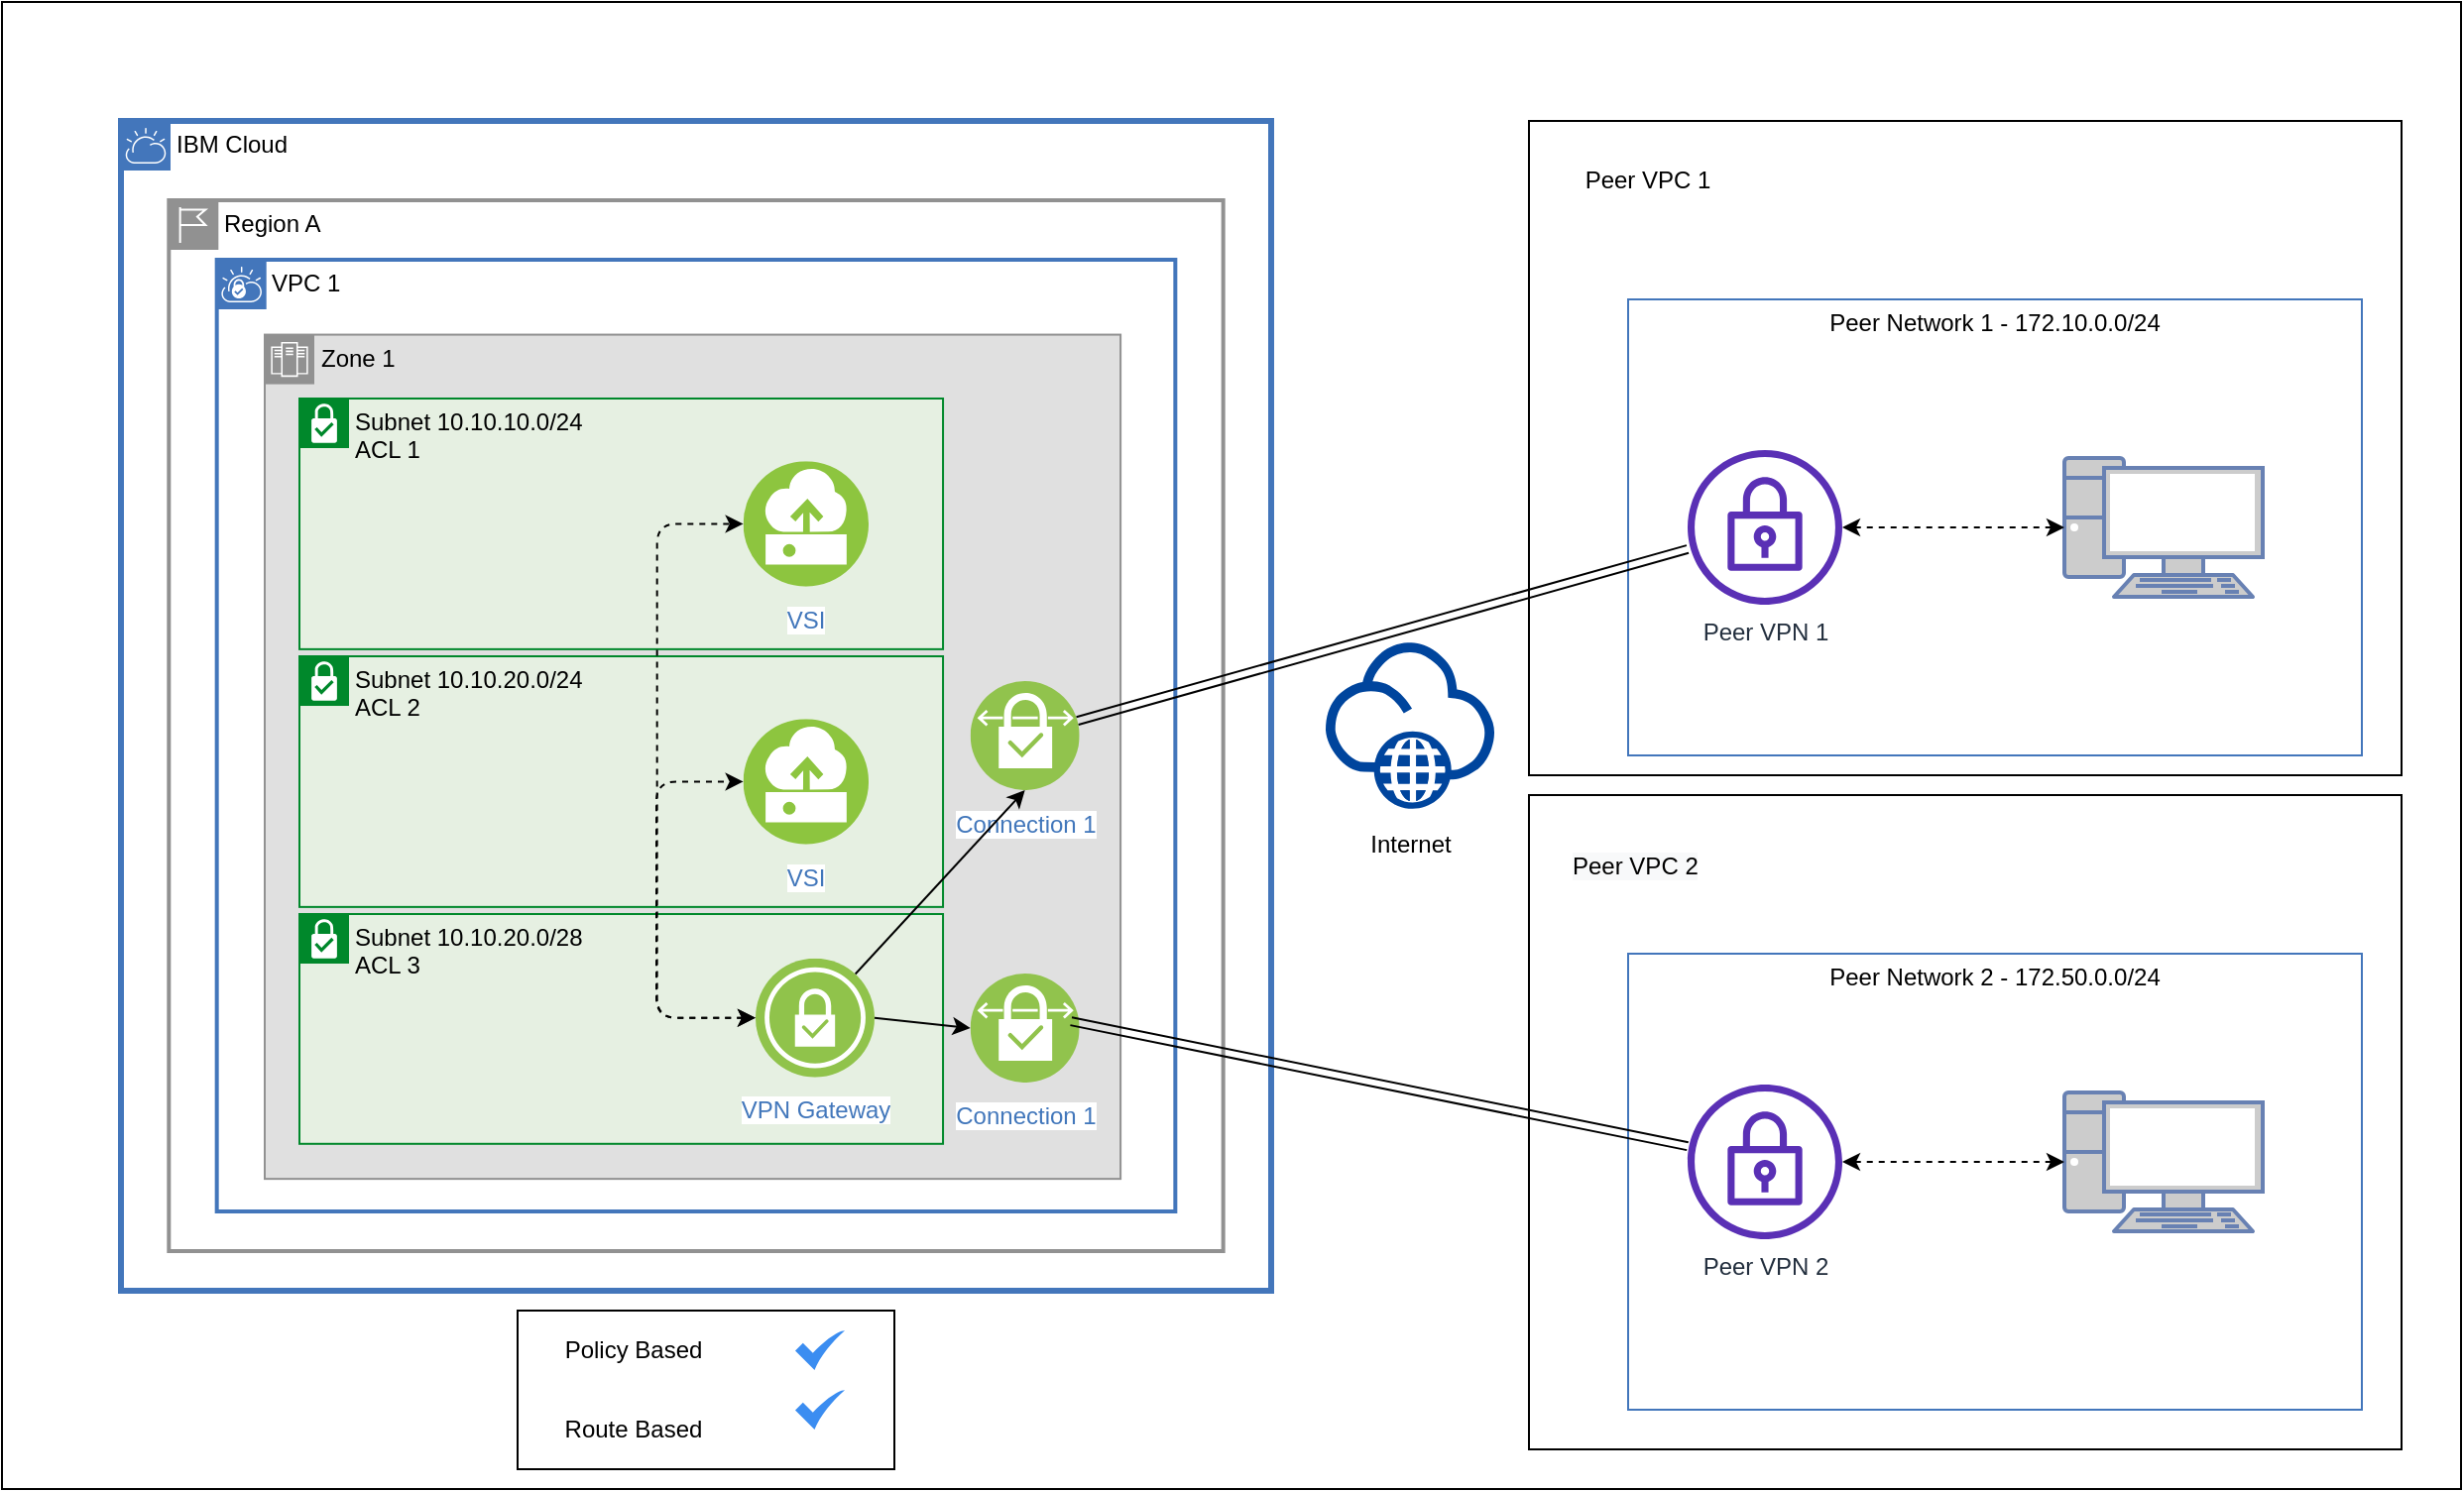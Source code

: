 <mxfile version="13.6.2" type="device"><diagram id="Ht1M8jgEwFfnCIfOTk4-" name="Page-1"><mxGraphModel dx="2470" dy="2629" grid="1" gridSize="10" guides="1" tooltips="1" connect="1" arrows="1" fold="1" page="1" pageScale="1" pageWidth="1169" pageHeight="827" math="0" shadow="0"><root><mxCell id="0"/><mxCell id="1" parent="0"/><mxCell id="_c_h5klEpq9rhXISuvbN-33" value="" style="rounded=0;whiteSpace=wrap;html=1;labelBackgroundColor=none;fontColor=#000000;" parent="1" vertex="1"><mxGeometry x="-30" y="-850" width="1240" height="750" as="geometry"/></mxCell><mxCell id="N8gKXwGJl3MeEFQJsVmq-95" value="" style="rounded=0;whiteSpace=wrap;html=1;" vertex="1" parent="1"><mxGeometry x="740" y="-450" width="440" height="330" as="geometry"/></mxCell><mxCell id="_c_h5klEpq9rhXISuvbN-24" value="" style="group" parent="1" vertex="1" connectable="0"><mxGeometry x="180" y="-790" width="1000" height="610" as="geometry"/></mxCell><mxCell id="_c_h5klEpq9rhXISuvbN-23" value="" style="group" parent="_c_h5klEpq9rhXISuvbN-24" vertex="1" connectable="0"><mxGeometry x="-150" width="1150" height="610" as="geometry"/></mxCell><mxCell id="_c_h5klEpq9rhXISuvbN-1" value="IBM Cloud" style="shape=mxgraph.ibm.box;prType=cloud;fontStyle=0;verticalAlign=top;align=left;spacingLeft=32;spacingTop=4;fillColor=none;rounded=0;whiteSpace=wrap;html=1;strokeColor=#4376BB;strokeWidth=3;dashed=0;container=0;spacing=-4;collapsible=0;expand=0;recursiveResize=0;" parent="_c_h5klEpq9rhXISuvbN-23" vertex="1"><mxGeometry width="580" height="590" as="geometry"/></mxCell><mxCell id="_c_h5klEpq9rhXISuvbN-2" value="Region A" style="shape=mxgraph.ibm.box;prType=region;fontStyle=0;verticalAlign=top;align=left;spacingLeft=32;spacingTop=4;fillColor=none;rounded=0;whiteSpace=wrap;html=1;strokeColor=#919191;strokeWidth=2;dashed=0;container=1;spacing=-4;collapsible=0;expand=0;recursiveResize=0;" parent="_c_h5klEpq9rhXISuvbN-23" vertex="1"><mxGeometry x="24.167" y="40" width="531.667" height="530" as="geometry"/></mxCell><mxCell id="_c_h5klEpq9rhXISuvbN-3" value="VPC 1" style="shape=mxgraph.ibm.box;prType=vpc;fontStyle=0;verticalAlign=top;align=left;spacingLeft=32;spacingTop=4;fillColor=none;rounded=0;whiteSpace=wrap;html=1;strokeColor=#4376BB;strokeWidth=2;dashed=0;container=1;spacing=-4;collapsible=0;expand=0;recursiveResize=0;" parent="_c_h5klEpq9rhXISuvbN-2" vertex="1"><mxGeometry x="24.167" y="30" width="483.333" height="480" as="geometry"/></mxCell><mxCell id="_c_h5klEpq9rhXISuvbN-4" value="Zone 1" style="shape=mxgraph.ibm.box;prType=zone;fontStyle=0;verticalAlign=top;align=left;spacingLeft=32;spacingTop=4;fillColor=#E0E0E0;rounded=0;whiteSpace=wrap;html=1;strokeColor=#919191;strokeWidth=1;dashed=0;container=0;spacing=-4;collapsible=0;expand=0;recursiveResize=0;" parent="_c_h5klEpq9rhXISuvbN-3" vertex="1"><mxGeometry x="24.167" y="37.792" width="431.548" height="425.78" as="geometry"/></mxCell><mxCell id="_c_h5klEpq9rhXISuvbN-5" value="Subnet 10.10.10.0/24&lt;br&gt;ACL 1" style="shape=mxgraph.ibm.box;prType=subnet;fontStyle=0;verticalAlign=top;align=left;spacingLeft=32;spacingTop=4;fillColor=#E6F0E2;rounded=0;whiteSpace=wrap;html=1;strokeColor=#00882B;strokeWidth=1;dashed=0;container=1;spacing=-4;collapsible=0;expand=0;recursiveResize=0;" parent="_c_h5klEpq9rhXISuvbN-3" vertex="1"><mxGeometry x="41.666" y="70" width="324.524" height="126.429" as="geometry"/></mxCell><mxCell id="_c_h5klEpq9rhXISuvbN-10" value="VSI" style="aspect=fixed;perimeter=ellipsePerimeter;html=1;align=center;shadow=0;dashed=0;fontColor=#4277BB;labelBackgroundColor=#ffffff;fontSize=12;spacingTop=3;image;image=img/lib/ibm/vpc/Instance.svg;" parent="_c_h5klEpq9rhXISuvbN-5" vertex="1"><mxGeometry x="223.81" y="31.607" width="63.214" height="63.214" as="geometry"/></mxCell><mxCell id="_c_h5klEpq9rhXISuvbN-11" value="Subnet 10.10.20.0/24&lt;br&gt;ACL 2" style="shape=mxgraph.ibm.box;prType=subnet;fontStyle=0;verticalAlign=top;align=left;spacingLeft=32;spacingTop=4;fillColor=#E6F0E2;rounded=0;whiteSpace=wrap;html=1;strokeColor=#00882B;strokeWidth=1;dashed=0;container=1;spacing=-4;collapsible=0;expand=0;recursiveResize=0;" parent="_c_h5klEpq9rhXISuvbN-3" vertex="1"><mxGeometry x="41.665" y="200.004" width="324.524" height="126.429" as="geometry"/></mxCell><mxCell id="_c_h5klEpq9rhXISuvbN-13" value="VSI" style="aspect=fixed;perimeter=ellipsePerimeter;html=1;align=center;shadow=0;dashed=0;fontColor=#4277BB;labelBackgroundColor=#ffffff;fontSize=12;spacingTop=3;image;image=img/lib/ibm/vpc/Instance.svg;" parent="_c_h5klEpq9rhXISuvbN-11" vertex="1"><mxGeometry x="223.81" y="31.607" width="63.214" height="63.214" as="geometry"/></mxCell><mxCell id="_c_h5klEpq9rhXISuvbN-6" value="Subnet 10.10.20.0/28&lt;br&gt;ACL 3" style="shape=mxgraph.ibm.box;prType=subnet;fontStyle=0;verticalAlign=top;align=left;spacingLeft=32;spacingTop=4;fillColor=#E6F0E2;rounded=0;whiteSpace=wrap;html=1;strokeColor=#00882B;strokeWidth=1;dashed=0;container=1;spacing=-4;collapsible=0;expand=0;recursiveResize=0;" parent="_c_h5klEpq9rhXISuvbN-3" vertex="1"><mxGeometry x="41.665" y="329.999" width="324.524" height="115.893" as="geometry"/></mxCell><mxCell id="_c_h5klEpq9rhXISuvbN-8" value="VPN Gateway" style="aspect=fixed;perimeter=ellipsePerimeter;html=1;align=center;shadow=0;dashed=0;fontColor=#4277BB;labelBackgroundColor=none;fontSize=12;spacingTop=3;image;image=img/lib/ibm/vpc/VPNGateway.svg;" parent="_c_h5klEpq9rhXISuvbN-6" vertex="1"><mxGeometry x="230" y="22.34" width="60" height="60" as="geometry"/></mxCell><mxCell id="_c_h5klEpq9rhXISuvbN-22" value="Connection 1" style="aspect=fixed;perimeter=ellipsePerimeter;html=1;align=center;shadow=0;dashed=0;fontColor=#4277BB;labelBackgroundColor=#ffffff;fontSize=12;spacingTop=3;image;image=img/lib/ibm/vpc/VPNConnection.svg;" parent="_c_h5klEpq9rhXISuvbN-3" vertex="1"><mxGeometry x="380" y="360" width="55.01" height="55.01" as="geometry"/></mxCell><mxCell id="N8gKXwGJl3MeEFQJsVmq-12" style="rounded=0;orthogonalLoop=1;jettySize=auto;html=1;entryX=0;entryY=0.5;entryDx=0;entryDy=0;exitX=1;exitY=0.5;exitDx=0;exitDy=0;" edge="1" parent="_c_h5klEpq9rhXISuvbN-3" source="_c_h5klEpq9rhXISuvbN-8" target="_c_h5klEpq9rhXISuvbN-22"><mxGeometry relative="1" as="geometry"><mxPoint x="332.667" y="392" as="sourcePoint"/></mxGeometry></mxCell><mxCell id="N8gKXwGJl3MeEFQJsVmq-13" value="" style="html=1;labelBackgroundColor=#ffffff;startArrow=classic;startFill=1;startSize=6;endArrow=classic;endFill=1;endSize=6;jettySize=auto;orthogonalLoop=1;strokeWidth=1;dashed=1;fontSize=14;entryX=0;entryY=0.5;entryDx=0;entryDy=0;exitX=0;exitY=0.5;exitDx=0;exitDy=0;edgeStyle=elbowEdgeStyle;" edge="1" parent="_c_h5klEpq9rhXISuvbN-3" source="_c_h5klEpq9rhXISuvbN-8" target="_c_h5klEpq9rhXISuvbN-10"><mxGeometry width="60" height="60" relative="1" as="geometry"><mxPoint x="171.667" y="354.83" as="sourcePoint"/><mxPoint x="231.667" y="294.83" as="targetPoint"/><Array as="points"><mxPoint x="222" y="260"/></Array></mxGeometry></mxCell><mxCell id="N8gKXwGJl3MeEFQJsVmq-16" value="" style="html=1;labelBackgroundColor=#ffffff;startArrow=classic;startFill=1;startSize=6;endArrow=classic;endFill=1;endSize=6;jettySize=auto;orthogonalLoop=1;strokeWidth=1;dashed=1;fontSize=14;exitX=0;exitY=0.5;exitDx=0;exitDy=0;edgeStyle=elbowEdgeStyle;entryX=0;entryY=0.5;entryDx=0;entryDy=0;" edge="1" parent="_c_h5klEpq9rhXISuvbN-3" source="_c_h5klEpq9rhXISuvbN-8" target="_c_h5klEpq9rhXISuvbN-13"><mxGeometry width="60" height="60" relative="1" as="geometry"><mxPoint x="271.667" y="390" as="sourcePoint"/><mxPoint x="261.667" y="130" as="targetPoint"/><Array as="points"><mxPoint x="221.665" y="260.004"/></Array></mxGeometry></mxCell><mxCell id="N8gKXwGJl3MeEFQJsVmq-92" value="Connection 1" style="aspect=fixed;perimeter=ellipsePerimeter;html=1;align=center;shadow=0;dashed=0;fontColor=#4277BB;labelBackgroundColor=#ffffff;fontSize=12;spacingTop=3;image;image=img/lib/ibm/vpc/VPNConnection.svg;" vertex="1" parent="_c_h5klEpq9rhXISuvbN-3"><mxGeometry x="380" y="212.5" width="55.01" height="55.01" as="geometry"/></mxCell><mxCell id="N8gKXwGJl3MeEFQJsVmq-94" style="edgeStyle=none;rounded=0;orthogonalLoop=1;jettySize=auto;html=1;entryX=0.5;entryY=1;entryDx=0;entryDy=0;" edge="1" parent="_c_h5klEpq9rhXISuvbN-3" source="_c_h5klEpq9rhXISuvbN-8" target="N8gKXwGJl3MeEFQJsVmq-92"><mxGeometry relative="1" as="geometry"/></mxCell><mxCell id="N8gKXwGJl3MeEFQJsVmq-7" value="" style="rounded=0;whiteSpace=wrap;html=1;" vertex="1" parent="_c_h5klEpq9rhXISuvbN-23"><mxGeometry x="710" width="440" height="330" as="geometry"/></mxCell><mxCell id="N8gKXwGJl3MeEFQJsVmq-8" value="Peer Network 1 - 172.10.0.0/24" style="fontStyle=0;verticalAlign=top;align=center;spacingTop=-2;fillColor=none;rounded=0;whiteSpace=wrap;html=1;strokeColor=#4376BB;strokeWidth=1;dashed=0;container=1;collapsible=0;expand=0;recursiveResize=0;" vertex="1" parent="_c_h5klEpq9rhXISuvbN-23"><mxGeometry x="760" y="90" width="370" height="230" as="geometry"/></mxCell><mxCell id="N8gKXwGJl3MeEFQJsVmq-89" value="Peer VPN 1" style="outlineConnect=0;fontColor=#232F3E;gradientColor=none;fillColor=#5A30B5;strokeColor=none;dashed=0;verticalLabelPosition=bottom;verticalAlign=top;align=center;html=1;fontSize=12;fontStyle=0;aspect=fixed;pointerEvents=1;shape=mxgraph.aws4.vpn_gateway;" vertex="1" parent="N8gKXwGJl3MeEFQJsVmq-8"><mxGeometry x="30" y="76.0" width="78" height="78" as="geometry"/></mxCell><mxCell id="N8gKXwGJl3MeEFQJsVmq-90" value="" style="fontColor=#0066CC;verticalAlign=top;verticalLabelPosition=bottom;labelPosition=center;align=center;html=1;outlineConnect=0;fillColor=#CCCCCC;strokeColor=#6881B3;gradientColor=none;gradientDirection=north;strokeWidth=2;shape=mxgraph.networks.pc;" vertex="1" parent="N8gKXwGJl3MeEFQJsVmq-8"><mxGeometry x="220" y="80.0" width="100" height="70" as="geometry"/></mxCell><mxCell id="N8gKXwGJl3MeEFQJsVmq-91" value="" style="html=1;labelBackgroundColor=#ffffff;startArrow=classic;startFill=1;startSize=6;endArrow=classic;endFill=1;endSize=6;jettySize=auto;orthogonalLoop=1;strokeWidth=1;dashed=1;fontSize=14;entryX=0;entryY=0.5;entryDx=0;entryDy=0;entryPerimeter=0;" edge="1" source="N8gKXwGJl3MeEFQJsVmq-89" target="N8gKXwGJl3MeEFQJsVmq-90" parent="N8gKXwGJl3MeEFQJsVmq-8"><mxGeometry width="60" height="60" relative="1" as="geometry"><mxPoint x="-890" y="420" as="sourcePoint"/><mxPoint x="-830" y="360" as="targetPoint"/></mxGeometry></mxCell><mxCell id="N8gKXwGJl3MeEFQJsVmq-93" style="edgeStyle=none;rounded=0;orthogonalLoop=1;jettySize=auto;html=1;shape=link;" edge="1" parent="_c_h5klEpq9rhXISuvbN-23" source="N8gKXwGJl3MeEFQJsVmq-92" target="N8gKXwGJl3MeEFQJsVmq-89"><mxGeometry relative="1" as="geometry"/></mxCell><mxCell id="N8gKXwGJl3MeEFQJsVmq-96" value="Peer VPC 1" style="text;html=1;strokeColor=none;fillColor=none;align=center;verticalAlign=middle;whiteSpace=wrap;rounded=0;" vertex="1" parent="_c_h5klEpq9rhXISuvbN-23"><mxGeometry x="730" y="20" width="80" height="20" as="geometry"/></mxCell><mxCell id="_c_h5klEpq9rhXISuvbN-32" value="Internet" style="aspect=fixed;perimeter=ellipsePerimeter;html=1;align=center;shadow=0;dashed=0;labelBackgroundColor=#ffffff;fontSize=12;spacingTop=3;image;image=img/lib/ibm/vpc/Internet.svg;" parent="_c_h5klEpq9rhXISuvbN-24" vertex="1"><mxGeometry x="457.5" y="262.5" width="85" height="85" as="geometry"/></mxCell><mxCell id="N8gKXwGJl3MeEFQJsVmq-83" value="" style="group" vertex="1" connectable="0" parent="1"><mxGeometry x="230" y="-190" width="190" height="80" as="geometry"/></mxCell><mxCell id="N8gKXwGJl3MeEFQJsVmq-68" value="" style="shape=table;html=1;whiteSpace=wrap;startSize=0;container=1;collapsible=0;childLayout=tableLayout;columnLines=0;rowLines=0;" vertex="1" parent="N8gKXwGJl3MeEFQJsVmq-83"><mxGeometry width="190" height="80" as="geometry"/></mxCell><mxCell id="N8gKXwGJl3MeEFQJsVmq-69" value="" style="shape=partialRectangle;html=1;whiteSpace=wrap;collapsible=0;dropTarget=0;pointerEvents=0;fillColor=none;top=0;left=0;bottom=0;right=0;points=[[0,0.5],[1,0.5]];portConstraint=eastwest;" vertex="1" parent="N8gKXwGJl3MeEFQJsVmq-68"><mxGeometry width="190" height="40" as="geometry"/></mxCell><mxCell id="N8gKXwGJl3MeEFQJsVmq-70" value="Policy Based" style="shape=partialRectangle;html=1;whiteSpace=wrap;connectable=0;fillColor=none;top=0;left=0;bottom=0;right=0;overflow=hidden;" vertex="1" parent="N8gKXwGJl3MeEFQJsVmq-69"><mxGeometry width="117" height="40" as="geometry"/></mxCell><mxCell id="N8gKXwGJl3MeEFQJsVmq-71" value="" style="shape=partialRectangle;html=1;whiteSpace=wrap;connectable=0;fillColor=none;top=0;left=0;bottom=0;right=0;overflow=hidden;" vertex="1" parent="N8gKXwGJl3MeEFQJsVmq-69"><mxGeometry x="117" width="73" height="40" as="geometry"/></mxCell><mxCell id="N8gKXwGJl3MeEFQJsVmq-73" value="" style="shape=partialRectangle;html=1;whiteSpace=wrap;collapsible=0;dropTarget=0;pointerEvents=0;fillColor=none;top=0;left=0;bottom=0;right=0;points=[[0,0.5],[1,0.5]];portConstraint=eastwest;" vertex="1" parent="N8gKXwGJl3MeEFQJsVmq-68"><mxGeometry y="40" width="190" height="40" as="geometry"/></mxCell><mxCell id="N8gKXwGJl3MeEFQJsVmq-74" value="Route Based" style="shape=partialRectangle;html=1;whiteSpace=wrap;connectable=0;fillColor=none;top=0;left=0;bottom=0;right=0;overflow=hidden;" vertex="1" parent="N8gKXwGJl3MeEFQJsVmq-73"><mxGeometry width="117" height="40" as="geometry"/></mxCell><mxCell id="N8gKXwGJl3MeEFQJsVmq-75" value="" style="shape=partialRectangle;html=1;whiteSpace=wrap;connectable=0;fillColor=none;top=0;left=0;bottom=0;right=0;overflow=hidden;" vertex="1" parent="N8gKXwGJl3MeEFQJsVmq-73"><mxGeometry x="117" width="73" height="40" as="geometry"/></mxCell><mxCell id="N8gKXwGJl3MeEFQJsVmq-81" value="" style="html=1;aspect=fixed;strokeColor=none;shadow=0;align=center;verticalAlign=top;fillColor=#3B8DF1;shape=mxgraph.gcp2.check" vertex="1" parent="N8gKXwGJl3MeEFQJsVmq-83"><mxGeometry x="140" y="10" width="25" height="20" as="geometry"/></mxCell><mxCell id="N8gKXwGJl3MeEFQJsVmq-82" value="" style="html=1;aspect=fixed;strokeColor=none;shadow=0;align=center;verticalAlign=top;fillColor=#3B8DF1;shape=mxgraph.gcp2.check" vertex="1" parent="N8gKXwGJl3MeEFQJsVmq-83"><mxGeometry x="140" y="40" width="25" height="20" as="geometry"/></mxCell><mxCell id="_c_h5klEpq9rhXISuvbN-17" value="Peer Network 2 - 172.50.0.0/24" style="fontStyle=0;verticalAlign=top;align=center;spacingTop=-2;fillColor=none;rounded=0;whiteSpace=wrap;html=1;strokeColor=#4376BB;strokeWidth=1;dashed=0;container=0;collapsible=0;expand=0;recursiveResize=0;" parent="1" vertex="1"><mxGeometry x="790" y="-370" width="370" height="230" as="geometry"/></mxCell><mxCell id="_c_h5klEpq9rhXISuvbN-19" value="Peer VPN 2" style="outlineConnect=0;fontColor=#232F3E;gradientColor=none;fillColor=#5A30B5;strokeColor=none;dashed=0;verticalLabelPosition=bottom;verticalAlign=top;align=center;html=1;fontSize=12;fontStyle=0;aspect=fixed;pointerEvents=1;shape=mxgraph.aws4.vpn_gateway;" parent="1" vertex="1"><mxGeometry x="820" y="-304" width="78" height="78" as="geometry"/></mxCell><mxCell id="N8gKXwGJl3MeEFQJsVmq-11" value="" style="fontColor=#0066CC;verticalAlign=top;verticalLabelPosition=bottom;labelPosition=center;align=center;html=1;outlineConnect=0;fillColor=#CCCCCC;strokeColor=#6881B3;gradientColor=none;gradientDirection=north;strokeWidth=2;shape=mxgraph.networks.pc;" vertex="1" parent="1"><mxGeometry x="1010" y="-300.0" width="100" height="70" as="geometry"/></mxCell><mxCell id="N8gKXwGJl3MeEFQJsVmq-21" value="" style="html=1;labelBackgroundColor=#ffffff;startArrow=classic;startFill=1;startSize=6;endArrow=classic;endFill=1;endSize=6;jettySize=auto;orthogonalLoop=1;strokeWidth=1;dashed=1;fontSize=14;entryX=0;entryY=0.5;entryDx=0;entryDy=0;entryPerimeter=0;" edge="1" parent="1" source="_c_h5klEpq9rhXISuvbN-19" target="N8gKXwGJl3MeEFQJsVmq-11"><mxGeometry width="60" height="60" relative="1" as="geometry"><mxPoint x="690" y="-460" as="sourcePoint"/><mxPoint x="750" y="-520" as="targetPoint"/></mxGeometry></mxCell><mxCell id="N8gKXwGJl3MeEFQJsVmq-6" style="shape=link;rounded=0;orthogonalLoop=1;jettySize=auto;html=1;entryX=0.923;entryY=0.438;entryDx=0;entryDy=0;entryPerimeter=0;" edge="1" parent="1" source="_c_h5klEpq9rhXISuvbN-19" target="_c_h5klEpq9rhXISuvbN-22"><mxGeometry relative="1" as="geometry"/></mxCell><mxCell id="N8gKXwGJl3MeEFQJsVmq-97" value="&lt;span style=&quot;color: rgb(0 , 0 , 0) ; font-family: &amp;#34;helvetica&amp;#34; ; font-size: 12px ; font-style: normal ; font-weight: 400 ; letter-spacing: normal ; text-align: center ; text-indent: 0px ; text-transform: none ; word-spacing: 0px ; background-color: rgb(248 , 249 , 250) ; display: inline ; float: none&quot;&gt;Peer VPC 2&lt;br&gt;&lt;/span&gt;" style="text;whiteSpace=wrap;html=1;" vertex="1" parent="1"><mxGeometry x="760" y="-428" width="90" height="30" as="geometry"/></mxCell></root></mxGraphModel></diagram></mxfile>